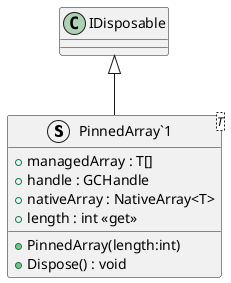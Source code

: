 @startuml
struct "PinnedArray`1"<T> {
    + managedArray : T[]
    + handle : GCHandle
    + nativeArray : NativeArray<T>
    + length : int <<get>>
    + PinnedArray(length:int)
    + Dispose() : void
}
IDisposable <|-- "PinnedArray`1"
@enduml
